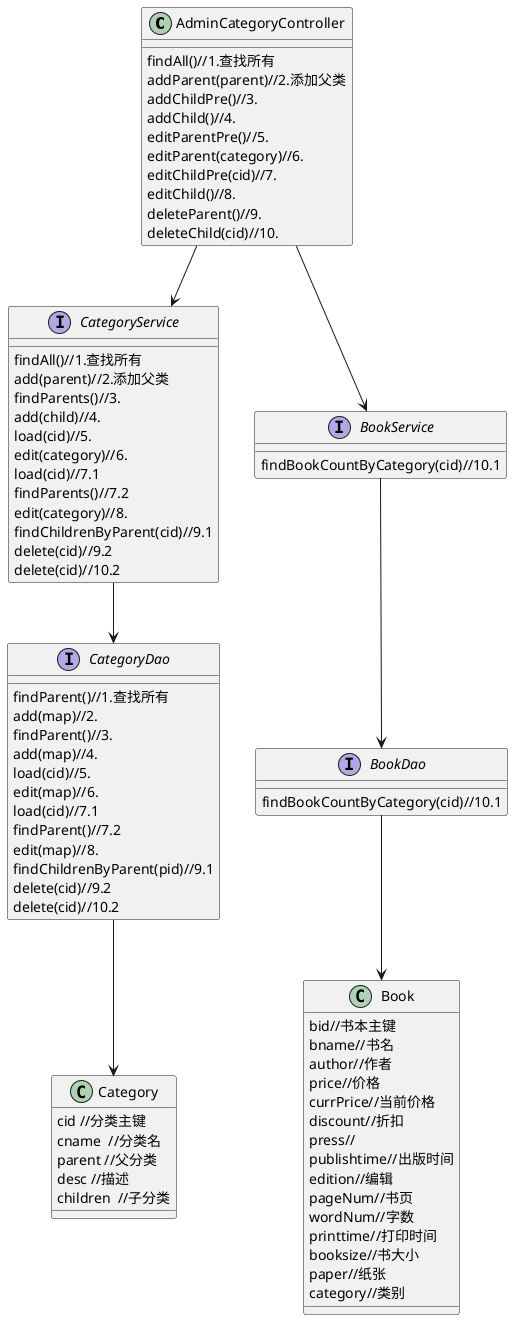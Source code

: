 @startuml

class AdminCategoryController {
    findAll()//1.查找所有
    addParent(parent)//2.添加父类
    addChildPre()//3.
    addChild()//4.
    editParentPre()//5.
    editParent(category)//6.
    editChildPre(cid)//7.
    editChild()//8.
    deleteParent()//9.
    deleteChild(cid)//10.
}
AdminCategoryController --> CategoryService
AdminCategoryController --> BookService
interface CategoryService {
    findAll()//1.查找所有
    add(parent)//2.添加父类
    findParents()//3.
    add(child)//4.
    load(cid)//5.
    edit(category)//6.
    load(cid)//7.1
    findParents()//7.2
    edit(category)//8.
    findChildrenByParent(cid)//9.1
    delete(cid)//9.2
    delete(cid)//10.2
}
interface BookService {
    findBookCountByCategory(cid)//10.1
}
BookService --> BookDao
CategoryService --> CategoryDao
interface BookDao {
    findBookCountByCategory(cid)//10.1
}
interface CategoryDao {
    findParent()//1.查找所有
    add(map)//2.
    findParent()//3.
    add(map)//4.
    load(cid)//5.
    edit(map)//6.
    load(cid)//7.1
    findParent()//7.2
    edit(map)//8.
    findChildrenByParent(pid)//9.1
    delete(cid)//9.2
    delete(cid)//10.2
}
CategoryDao --> Category
class Category{
	cid //分类主键
	cname  //分类名
	parent //父分类
	desc //描述
	children  //子分类
}
BookDao --> Book
class Book{
	bid//书本主键
	bname//书名
	author//作者
	price//价格
	currPrice//当前价格
	discount//折扣
	press//
	publishtime//出版时间
	edition//编辑
	pageNum//书页
	wordNum//字数
	printtime//打印时间
	booksize//书大小
	paper//纸张
	category//类别
}
@enduml